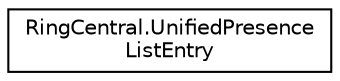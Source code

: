 digraph "Graphical Class Hierarchy"
{
 // LATEX_PDF_SIZE
  edge [fontname="Helvetica",fontsize="10",labelfontname="Helvetica",labelfontsize="10"];
  node [fontname="Helvetica",fontsize="10",shape=record];
  rankdir="LR";
  Node0 [label="RingCentral.UnifiedPresence\lListEntry",height=0.2,width=0.4,color="black", fillcolor="white", style="filled",URL="$classRingCentral_1_1UnifiedPresenceListEntry.html",tooltip=" "];
}

